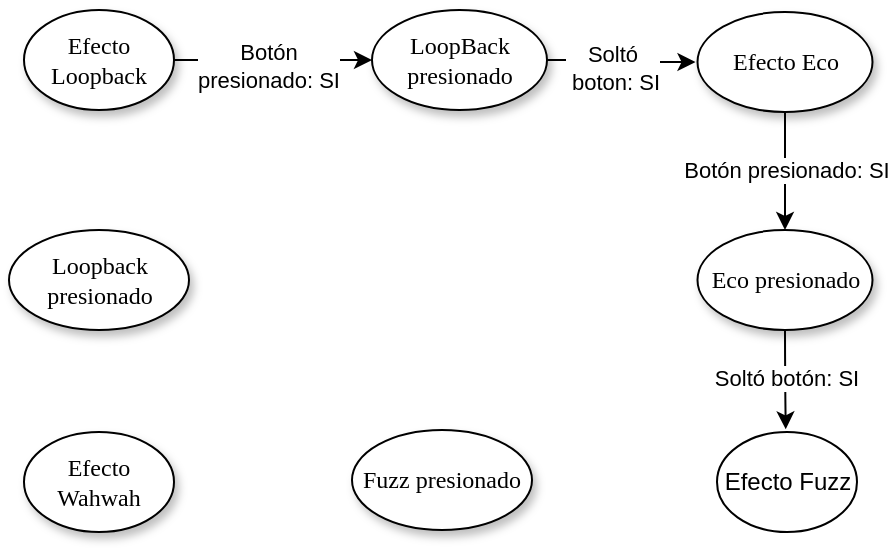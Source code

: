 <mxfile version="13.7.6" type="github">
  <diagram name="Page-1" id="42789a77-a242-8287-6e28-9cd8cfd52e62">
    <mxGraphModel dx="599" dy="310" grid="1" gridSize="10" guides="1" tooltips="1" connect="1" arrows="1" fold="1" page="1" pageScale="1" pageWidth="1100" pageHeight="850" background="#ffffff" math="0" shadow="0">
      <root>
        <mxCell id="0" />
        <mxCell id="1" parent="0" />
        <mxCell id="caXomFRbKS4MpWy5zfWq-6" value="Botón presionado: SI" style="edgeStyle=orthogonalEdgeStyle;curved=1;rounded=0;orthogonalLoop=1;jettySize=auto;html=1;entryX=0.5;entryY=0;entryDx=0;entryDy=0;" edge="1" parent="1" source="1ea317790d2ca983-1" target="caXomFRbKS4MpWy5zfWq-5">
          <mxGeometry relative="1" as="geometry" />
        </mxCell>
        <mxCell id="1ea317790d2ca983-1" value="&lt;font style=&quot;vertical-align: inherit&quot;&gt;&lt;font style=&quot;vertical-align: inherit&quot;&gt;Efecto Eco&lt;/font&gt;&lt;/font&gt;" style="ellipse;whiteSpace=wrap;html=1;rounded=0;shadow=1;comic=0;labelBackgroundColor=none;strokeWidth=1;fontFamily=Verdana;fontSize=12;align=center;" parent="1" vertex="1">
          <mxGeometry x="482.75" y="61" width="87.5" height="50" as="geometry" />
        </mxCell>
        <mxCell id="BaWpvpiKm5rsbrl9VV1G-5" style="edgeStyle=orthogonalEdgeStyle;rounded=0;orthogonalLoop=1;jettySize=auto;html=1;exitX=1;exitY=0.5;exitDx=0;exitDy=0;curved=1;entryX=0;entryY=0.5;entryDx=0;entryDy=0;" parent="1" source="1ea317790d2ca983-9" target="caXomFRbKS4MpWy5zfWq-2" edge="1">
          <mxGeometry relative="1" as="geometry">
            <mxPoint x="360" y="58" as="targetPoint" />
          </mxGeometry>
        </mxCell>
        <mxCell id="BaWpvpiKm5rsbrl9VV1G-9" value="&lt;font style=&quot;vertical-align: inherit&quot;&gt;&lt;font style=&quot;vertical-align: inherit&quot;&gt;&lt;font style=&quot;vertical-align: inherit&quot;&gt;&lt;font style=&quot;vertical-align: inherit&quot;&gt;&lt;font style=&quot;vertical-align: inherit&quot;&gt;&lt;font style=&quot;vertical-align: inherit&quot;&gt;Botón &lt;br&gt;presionado: SI&lt;/font&gt;&lt;/font&gt;&lt;/font&gt;&lt;/font&gt;&lt;/font&gt;&lt;/font&gt;" style="edgeLabel;html=1;align=center;verticalAlign=middle;resizable=0;points=[];" parent="BaWpvpiKm5rsbrl9VV1G-5" vertex="1" connectable="0">
          <mxGeometry x="-0.063" y="-3" relative="1" as="geometry">
            <mxPoint as="offset" />
          </mxGeometry>
        </mxCell>
        <mxCell id="1ea317790d2ca983-9" value="&lt;font style=&quot;vertical-align: inherit&quot;&gt;&lt;font style=&quot;vertical-align: inherit&quot;&gt;Efecto Loopback&lt;/font&gt;&lt;/font&gt;" style="ellipse;whiteSpace=wrap;html=1;rounded=0;shadow=1;comic=0;labelBackgroundColor=none;strokeWidth=1;fontFamily=Verdana;fontSize=12;align=center;" parent="1" vertex="1">
          <mxGeometry x="146" y="60" width="75" height="50" as="geometry" />
        </mxCell>
        <mxCell id="1ea317790d2ca983-4" value="&lt;span&gt;&lt;font style=&quot;vertical-align: inherit&quot;&gt;&lt;font style=&quot;vertical-align: inherit&quot;&gt;Efecto Wahwah&lt;/font&gt;&lt;/font&gt;&lt;/span&gt;" style="ellipse;whiteSpace=wrap;html=1;rounded=0;shadow=1;comic=0;labelBackgroundColor=none;strokeWidth=1;fontFamily=Verdana;fontSize=12;align=center;" parent="1" vertex="1">
          <mxGeometry x="146" y="271" width="75" height="50" as="geometry" />
        </mxCell>
        <mxCell id="caXomFRbKS4MpWy5zfWq-3" style="edgeStyle=entityRelationEdgeStyle;rounded=0;orthogonalLoop=1;jettySize=auto;html=1;entryX=0;entryY=0.5;entryDx=0;entryDy=0;" edge="1" parent="1">
          <mxGeometry relative="1" as="geometry">
            <mxPoint x="406.5" y="85" as="sourcePoint" />
            <mxPoint x="481.75" y="86.0" as="targetPoint" />
          </mxGeometry>
        </mxCell>
        <mxCell id="caXomFRbKS4MpWy5zfWq-4" value="Soltó&lt;br&gt;&amp;nbsp;boton: SI" style="edgeLabel;html=1;align=center;verticalAlign=middle;resizable=0;points=[];" vertex="1" connectable="0" parent="caXomFRbKS4MpWy5zfWq-3">
          <mxGeometry x="-0.109" y="-4" relative="1" as="geometry">
            <mxPoint as="offset" />
          </mxGeometry>
        </mxCell>
        <mxCell id="caXomFRbKS4MpWy5zfWq-2" value="&lt;font style=&quot;vertical-align: inherit&quot;&gt;&lt;font style=&quot;vertical-align: inherit&quot;&gt;LoopBack presionado&lt;/font&gt;&lt;/font&gt;" style="ellipse;whiteSpace=wrap;html=1;rounded=0;shadow=1;comic=0;labelBackgroundColor=none;strokeWidth=1;fontFamily=Verdana;fontSize=12;align=center;" vertex="1" parent="1">
          <mxGeometry x="320" y="60" width="87.5" height="50" as="geometry" />
        </mxCell>
        <mxCell id="caXomFRbKS4MpWy5zfWq-7" value="Soltó botón: SI" style="edgeStyle=orthogonalEdgeStyle;curved=1;rounded=0;orthogonalLoop=1;jettySize=auto;html=1;entryX=0.491;entryY=-0.027;entryDx=0;entryDy=0;entryPerimeter=0;" edge="1" parent="1" source="caXomFRbKS4MpWy5zfWq-5" target="caXomFRbKS4MpWy5zfWq-18">
          <mxGeometry x="-0.017" relative="1" as="geometry">
            <mxPoint x="527.5" y="271" as="targetPoint" />
            <mxPoint as="offset" />
          </mxGeometry>
        </mxCell>
        <mxCell id="caXomFRbKS4MpWy5zfWq-5" value="&lt;font style=&quot;vertical-align: inherit&quot;&gt;&lt;font style=&quot;vertical-align: inherit&quot;&gt;Eco presionado&lt;/font&gt;&lt;/font&gt;" style="ellipse;whiteSpace=wrap;html=1;rounded=0;shadow=1;comic=0;labelBackgroundColor=none;strokeWidth=1;fontFamily=Verdana;fontSize=12;align=center;" vertex="1" parent="1">
          <mxGeometry x="482.75" y="170" width="87.5" height="50" as="geometry" />
        </mxCell>
        <mxCell id="caXomFRbKS4MpWy5zfWq-8" value="&lt;span&gt;&lt;font style=&quot;vertical-align: inherit&quot;&gt;&lt;font style=&quot;vertical-align: inherit&quot;&gt;Fuzz presionado&lt;/font&gt;&lt;/font&gt;&lt;/span&gt;" style="ellipse;whiteSpace=wrap;html=1;rounded=0;shadow=1;comic=0;labelBackgroundColor=none;strokeWidth=1;fontFamily=Verdana;fontSize=12;align=center;" vertex="1" parent="1">
          <mxGeometry x="310" y="270" width="90" height="50" as="geometry" />
        </mxCell>
        <mxCell id="caXomFRbKS4MpWy5zfWq-18" value="Efecto Fuzz" style="ellipse;whiteSpace=wrap;html=1;" vertex="1" parent="1">
          <mxGeometry x="492.5" y="271" width="70" height="50" as="geometry" />
        </mxCell>
        <mxCell id="caXomFRbKS4MpWy5zfWq-22" value="&lt;span&gt;&lt;font style=&quot;vertical-align: inherit&quot;&gt;&lt;font style=&quot;vertical-align: inherit&quot;&gt;Loopback presionado&lt;br&gt;&lt;/font&gt;&lt;/font&gt;&lt;/span&gt;" style="ellipse;whiteSpace=wrap;html=1;rounded=0;shadow=1;comic=0;labelBackgroundColor=none;strokeWidth=1;fontFamily=Verdana;fontSize=12;align=center;" vertex="1" parent="1">
          <mxGeometry x="138.5" y="170" width="90" height="50" as="geometry" />
        </mxCell>
      </root>
    </mxGraphModel>
  </diagram>
</mxfile>
